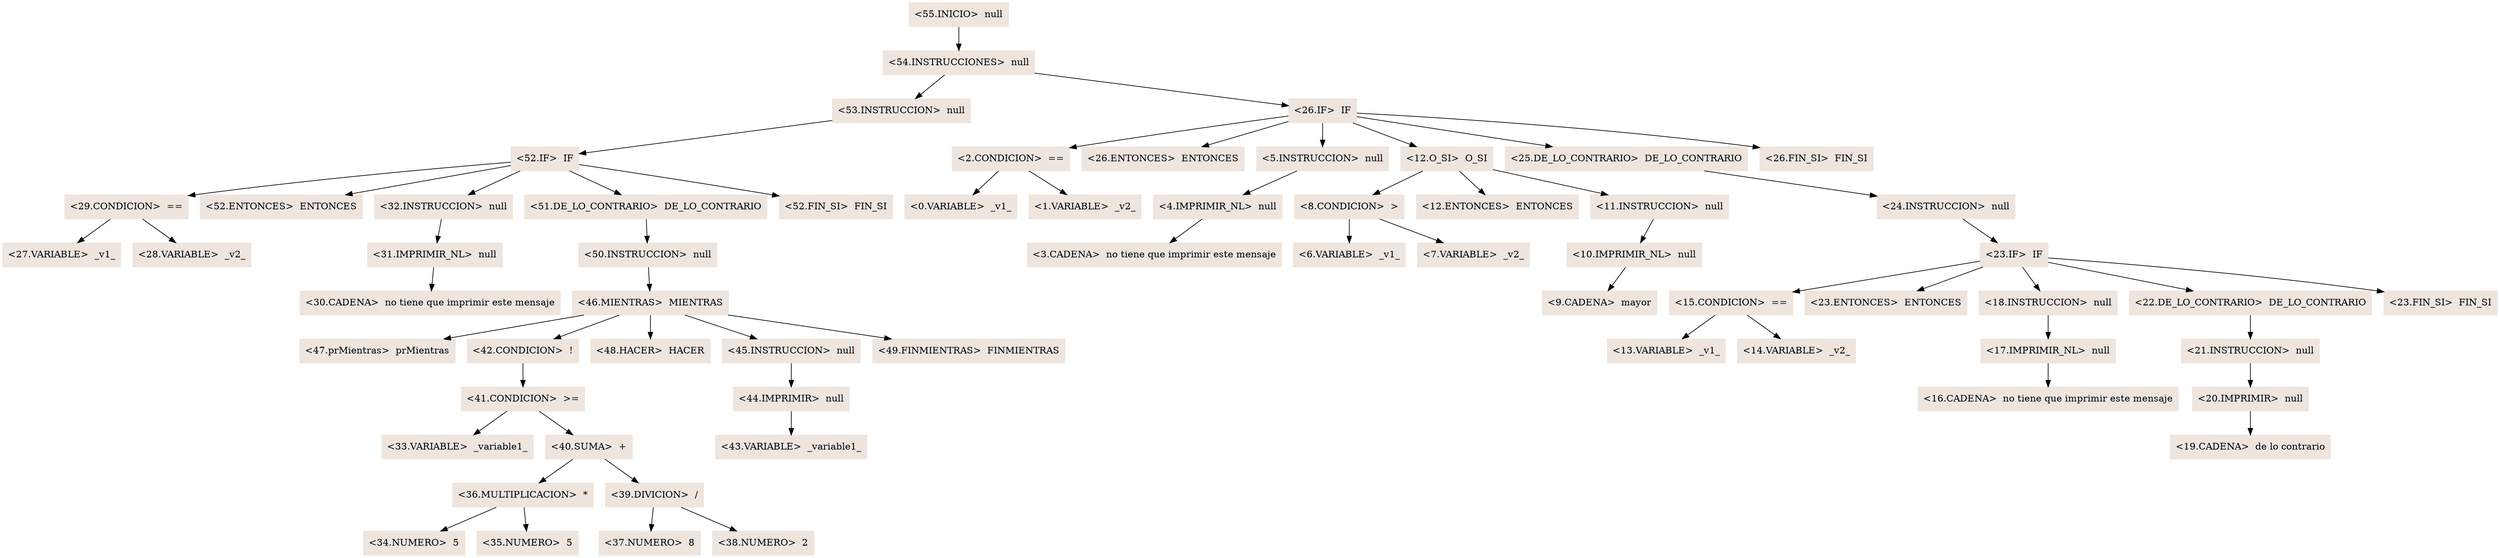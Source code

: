 digraph G {
node [shape=box, style=filled, color=seashell2];
{rank = same; "<53.INSTRUCCION>  null""<53.INSTRUCCION>  null"}
"<55.INICIO>  null"->"<54.INSTRUCCIONES>  null"
"<54.INSTRUCCIONES>  null"->"<26.IF>  IF"
"<26.IF>  IF"->"<2.CONDICION>  =="
"<2.CONDICION>  =="->"<0.VARIABLE>  _v1_"
"<2.CONDICION>  =="->"<1.VARIABLE>  _v2_"
"<26.IF>  IF"->"<26.ENTONCES>  ENTONCES"
"<26.IF>  IF"->"<5.INSTRUCCION>  null"
"<5.INSTRUCCION>  null"->"<4.IMPRIMIR_NL>  null"
"<4.IMPRIMIR_NL>  null"->"<3.CADENA>  no tiene que imprimir este mensaje"
"<26.IF>  IF"->"<12.O_SI>  O_SI"
"<12.O_SI>  O_SI"->"<8.CONDICION>  >"
"<8.CONDICION>  >"->"<6.VARIABLE>  _v1_"
"<8.CONDICION>  >"->"<7.VARIABLE>  _v2_"
"<12.O_SI>  O_SI"->"<12.ENTONCES>  ENTONCES"
"<12.O_SI>  O_SI"->"<11.INSTRUCCION>  null"
"<11.INSTRUCCION>  null"->"<10.IMPRIMIR_NL>  null"
"<10.IMPRIMIR_NL>  null"->"<9.CADENA>  mayor"
"<26.IF>  IF"->"<25.DE_LO_CONTRARIO>  DE_LO_CONTRARIO"
"<25.DE_LO_CONTRARIO>  DE_LO_CONTRARIO"->"<24.INSTRUCCION>  null"
"<24.INSTRUCCION>  null"->"<23.IF>  IF"
"<23.IF>  IF"->"<15.CONDICION>  =="
"<15.CONDICION>  =="->"<13.VARIABLE>  _v1_"
"<15.CONDICION>  =="->"<14.VARIABLE>  _v2_"
"<23.IF>  IF"->"<23.ENTONCES>  ENTONCES"
"<23.IF>  IF"->"<18.INSTRUCCION>  null"
"<18.INSTRUCCION>  null"->"<17.IMPRIMIR_NL>  null"
"<17.IMPRIMIR_NL>  null"->"<16.CADENA>  no tiene que imprimir este mensaje"
"<23.IF>  IF"->"<22.DE_LO_CONTRARIO>  DE_LO_CONTRARIO"
"<22.DE_LO_CONTRARIO>  DE_LO_CONTRARIO"->"<21.INSTRUCCION>  null"
"<21.INSTRUCCION>  null"->"<20.IMPRIMIR>  null"
"<20.IMPRIMIR>  null"->"<19.CADENA>  de lo contrario"
"<23.IF>  IF"->"<23.FIN_SI>  FIN_SI"
"<26.IF>  IF"->"<26.FIN_SI>  FIN_SI"
"<54.INSTRUCCIONES>  null"->"<53.INSTRUCCION>  null"
"<53.INSTRUCCION>  null"->"<52.IF>  IF"
"<52.IF>  IF"->"<29.CONDICION>  =="
"<29.CONDICION>  =="->"<27.VARIABLE>  _v1_"
"<29.CONDICION>  =="->"<28.VARIABLE>  _v2_"
"<52.IF>  IF"->"<52.ENTONCES>  ENTONCES"
"<52.IF>  IF"->"<32.INSTRUCCION>  null"
"<32.INSTRUCCION>  null"->"<31.IMPRIMIR_NL>  null"
"<31.IMPRIMIR_NL>  null"->"<30.CADENA>  no tiene que imprimir este mensaje"
"<52.IF>  IF"->"<51.DE_LO_CONTRARIO>  DE_LO_CONTRARIO"
"<51.DE_LO_CONTRARIO>  DE_LO_CONTRARIO"->"<50.INSTRUCCION>  null"
"<50.INSTRUCCION>  null"->"<46.MIENTRAS>  MIENTRAS"
"<46.MIENTRAS>  MIENTRAS"->"<47.prMientras>  prMientras"
"<46.MIENTRAS>  MIENTRAS"->"<42.CONDICION>  !"
"<42.CONDICION>  !"->"<41.CONDICION>  >="
"<41.CONDICION>  >="->"<33.VARIABLE>  _variable1_"
"<41.CONDICION>  >="->"<40.SUMA>  +"
"<40.SUMA>  +"->"<36.MULTIPLICACION>  *"
"<36.MULTIPLICACION>  *"->"<34.NUMERO>  5"
"<36.MULTIPLICACION>  *"->"<35.NUMERO>  5"
"<40.SUMA>  +"->"<39.DIVICION>  /"
"<39.DIVICION>  /"->"<37.NUMERO>  8"
"<39.DIVICION>  /"->"<38.NUMERO>  2"
"<46.MIENTRAS>  MIENTRAS"->"<48.HACER>  HACER"
"<46.MIENTRAS>  MIENTRAS"->"<45.INSTRUCCION>  null"
"<45.INSTRUCCION>  null"->"<44.IMPRIMIR>  null"
"<44.IMPRIMIR>  null"->"<43.VARIABLE>  _variable1_"
"<46.MIENTRAS>  MIENTRAS"->"<49.FINMIENTRAS>  FINMIENTRAS"
"<52.IF>  IF"->"<52.FIN_SI>  FIN_SI"


}
